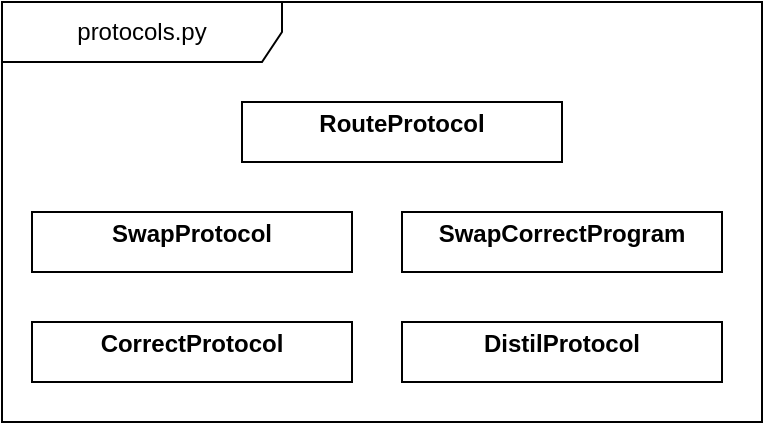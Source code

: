 <mxfile version="24.4.13" type="device">
  <diagram name="Página-1" id="BFWpW8ed2js9RLZM_n8J">
    <mxGraphModel dx="954" dy="613" grid="1" gridSize="10" guides="1" tooltips="1" connect="1" arrows="1" fold="1" page="1" pageScale="1" pageWidth="850" pageHeight="1100" math="0" shadow="0">
      <root>
        <mxCell id="0" />
        <mxCell id="1" parent="0" />
        <mxCell id="BpFvu23jViUPZzOstbcE-2" value="protocols.py" style="shape=umlFrame;whiteSpace=wrap;html=1;pointerEvents=0;width=140;height=30;" vertex="1" parent="1">
          <mxGeometry x="330" y="190" width="380" height="210" as="geometry" />
        </mxCell>
        <mxCell id="BpFvu23jViUPZzOstbcE-3" value="&lt;p style=&quot;margin:0px;margin-top:4px;text-align:center;&quot;&gt;&lt;b&gt;RouteProtocol&lt;/b&gt;&lt;/p&gt;" style="verticalAlign=top;align=left;overflow=fill;html=1;whiteSpace=wrap;" vertex="1" parent="1">
          <mxGeometry x="450" y="240" width="160" height="30" as="geometry" />
        </mxCell>
        <mxCell id="BpFvu23jViUPZzOstbcE-4" value="&lt;p style=&quot;margin:0px;margin-top:4px;text-align:center;&quot;&gt;&lt;b&gt;SwapProtocol&lt;/b&gt;&lt;/p&gt;" style="verticalAlign=top;align=left;overflow=fill;html=1;whiteSpace=wrap;" vertex="1" parent="1">
          <mxGeometry x="345" y="295" width="160" height="30" as="geometry" />
        </mxCell>
        <mxCell id="BpFvu23jViUPZzOstbcE-13" value="&lt;p style=&quot;margin:0px;margin-top:4px;text-align:center;&quot;&gt;&lt;b&gt;SwapCorrectProgram&lt;/b&gt;&lt;/p&gt;" style="verticalAlign=top;align=left;overflow=fill;html=1;whiteSpace=wrap;" vertex="1" parent="1">
          <mxGeometry x="530" y="295" width="160" height="30" as="geometry" />
        </mxCell>
        <mxCell id="BpFvu23jViUPZzOstbcE-14" value="&lt;p style=&quot;margin:0px;margin-top:4px;text-align:center;&quot;&gt;&lt;b&gt;CorrectProtocol&lt;/b&gt;&lt;span style=&quot;color: rgba(0, 0, 0, 0); font-family: monospace; font-size: 0px; text-wrap: nowrap; background-color: initial; text-align: left;&quot;&gt;%3CmxGraphModel%3E%3Croot%3E%3CmxCell%20id%3D%220%22%2F%3E%3CmxCell%20id%3D%221%22%20parent%3D%220%22%2F%3E%3CmxCell%20id%3D%222%22%20value%3D%22%26lt%3Bp%20style%3D%26quot%3Bmargin%3A0px%3Bmargin-top%3A4px%3Btext-align%3Acenter%3B%26quot%3B%26gt%3B%26lt%3Bb%26gt%3BSwapProtocol%26lt%3B%2Fb%26gt%3B%26lt%3B%2Fp%26gt%3B%22%20style%3D%22verticalAlign%3Dtop%3Balign%3Dleft%3Boverflow%3Dfill%3Bhtml%3D1%3BwhiteSpace%3Dwrap%3B%22%20vertex%3D%221%22%20parent%3D%221%22%3E%3CmxGeometry%20x%3D%22350%22%20y%3D%22300%22%20width%3D%22160%22%20height%3D%2230%22%20as%3D%22geometry%22%2F%3E%3C%2FmxCell%3E%3C%2Froot%3E%3C%2FmxGraphModel%3E&lt;/span&gt;&lt;/p&gt;" style="verticalAlign=top;align=left;overflow=fill;html=1;whiteSpace=wrap;" vertex="1" parent="1">
          <mxGeometry x="345" y="350" width="160" height="30" as="geometry" />
        </mxCell>
        <mxCell id="BpFvu23jViUPZzOstbcE-15" value="&lt;p style=&quot;margin:0px;margin-top:4px;text-align:center;&quot;&gt;&lt;b&gt;DistilProtocol&lt;/b&gt;&lt;/p&gt;" style="verticalAlign=top;align=left;overflow=fill;html=1;whiteSpace=wrap;" vertex="1" parent="1">
          <mxGeometry x="530" y="350" width="160" height="30" as="geometry" />
        </mxCell>
      </root>
    </mxGraphModel>
  </diagram>
</mxfile>
